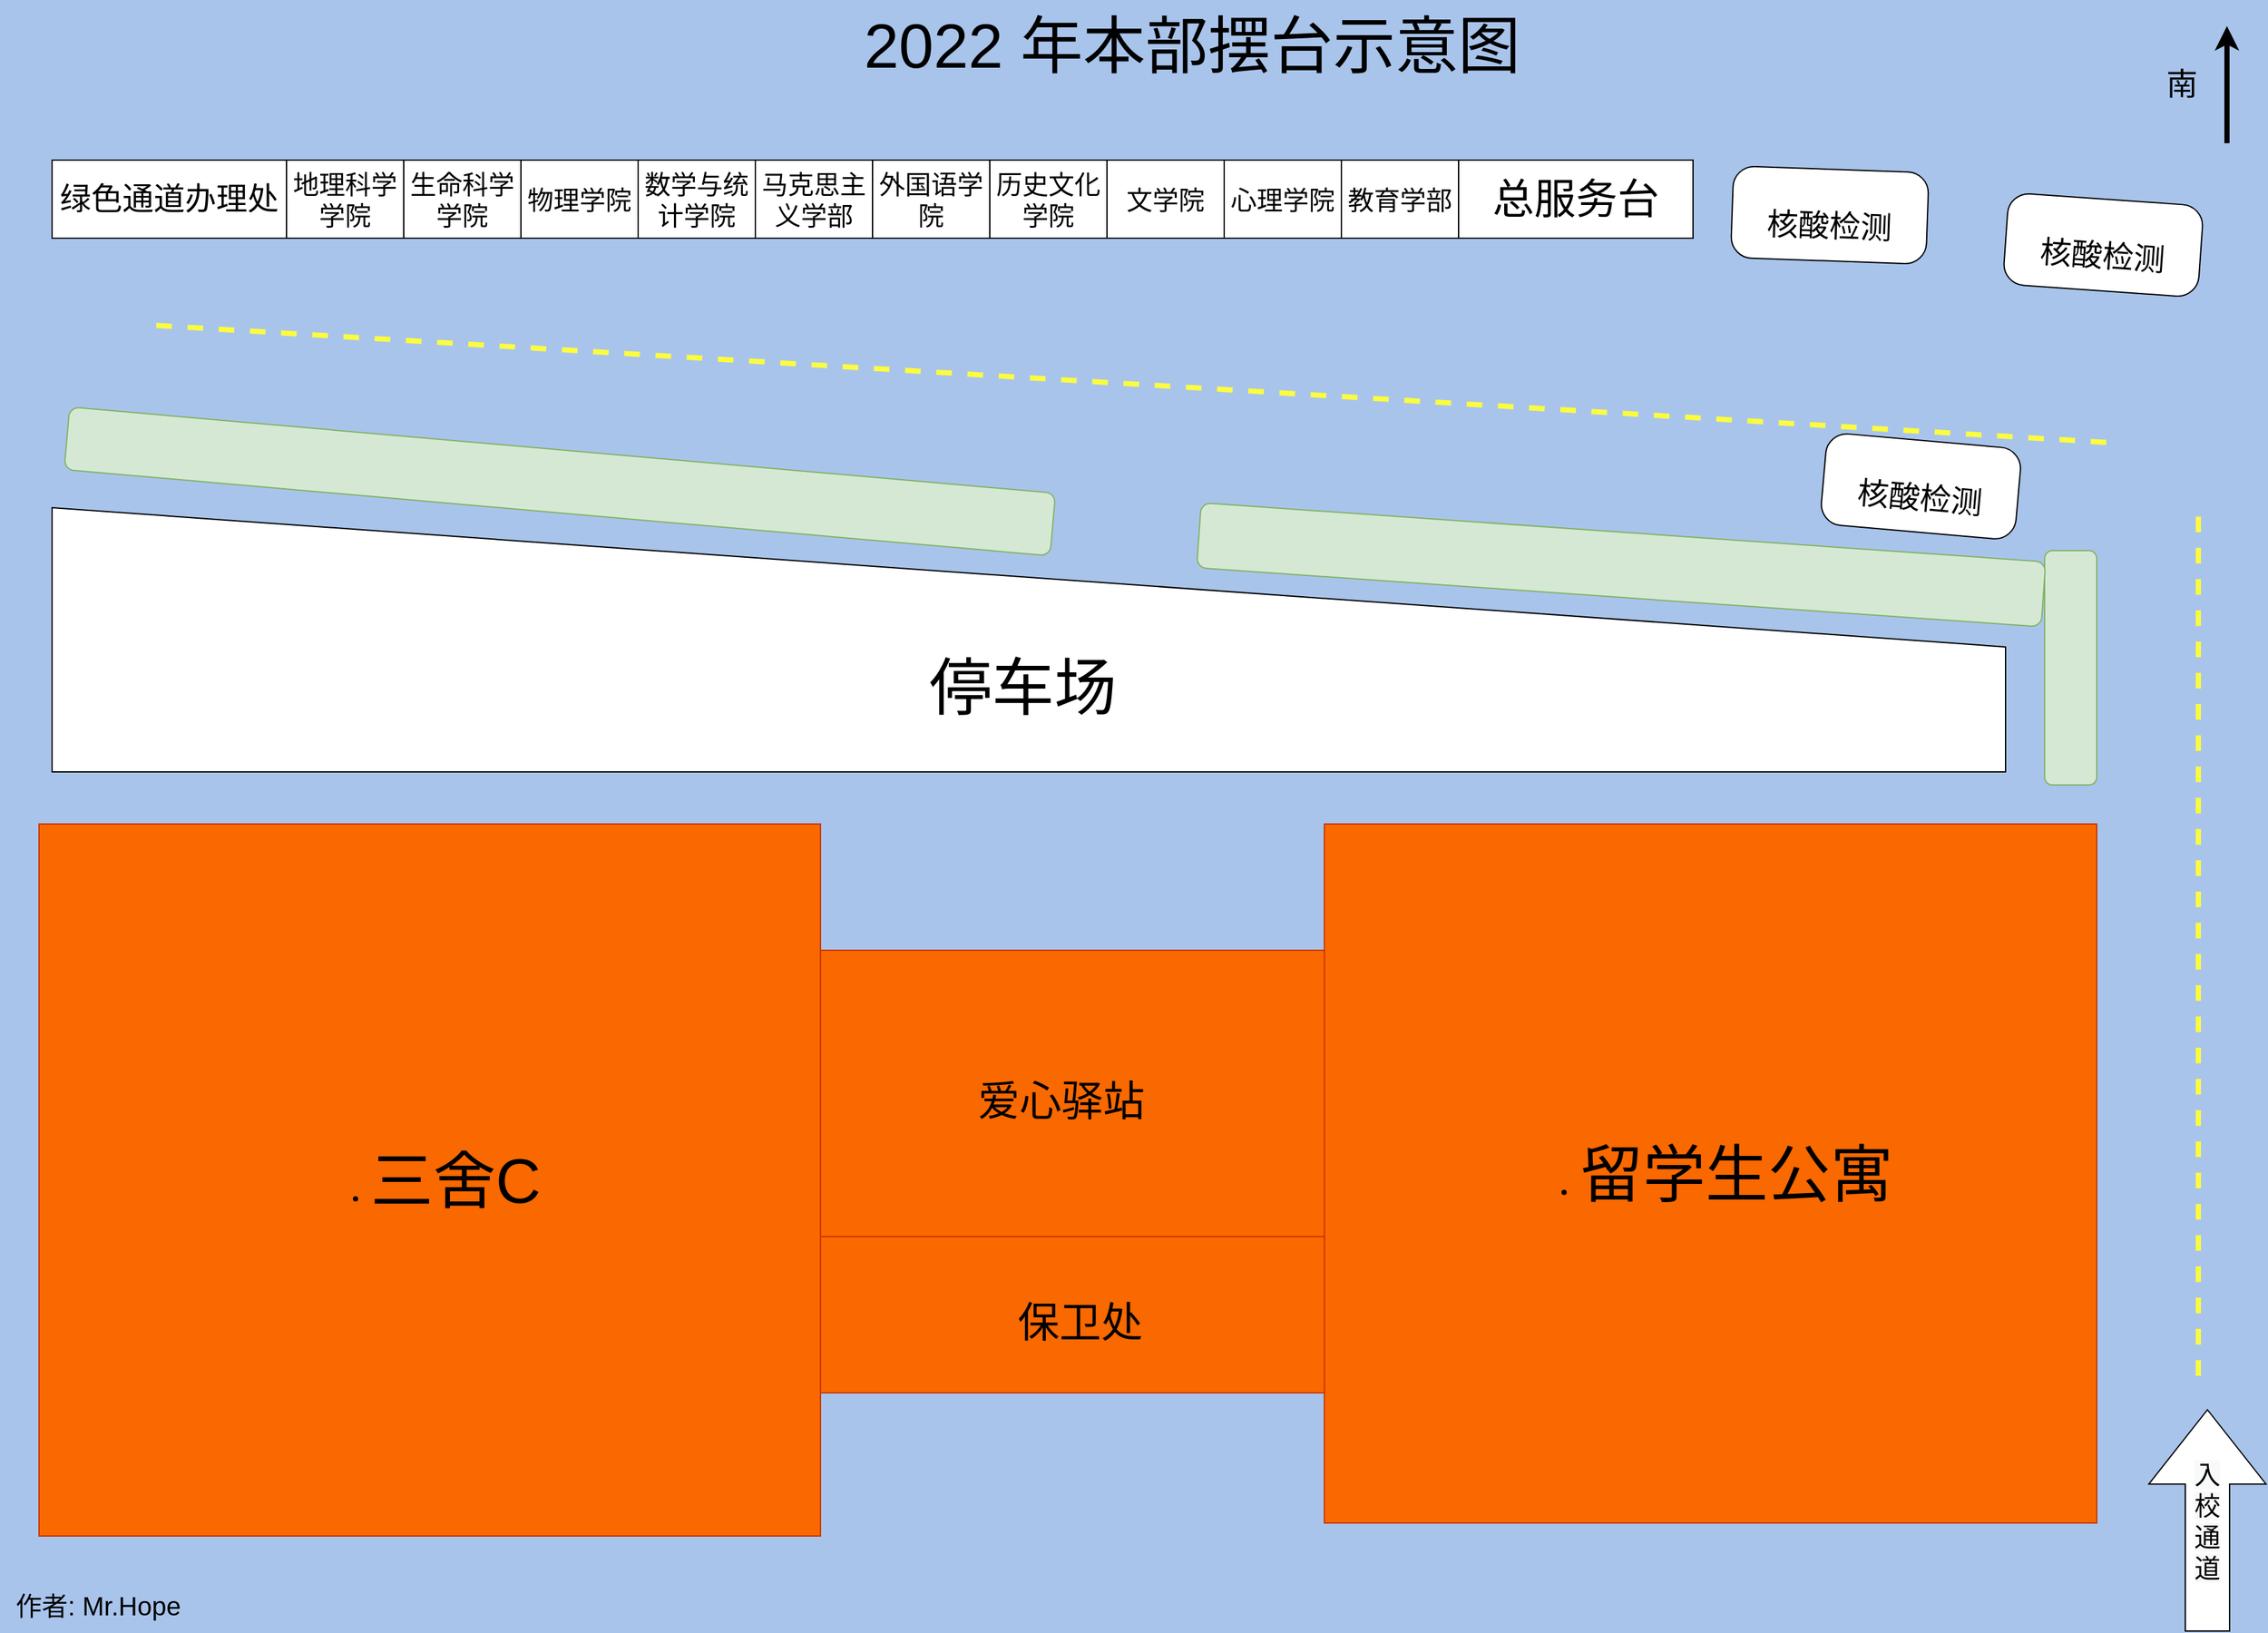 <mxfile version="20.2.7" type="device"><diagram id="Ui5sOVj6citz6IWkuLqR" name="第 1 页"><mxGraphModel dx="2418" dy="1368" grid="1" gridSize="10" guides="1" tooltips="1" connect="1" arrows="1" fold="1" page="1" pageScale="1" pageWidth="1800" pageHeight="1300" background="#A9C4EB" math="0" shadow="0"><root><mxCell id="0"/><mxCell id="1" parent="0"/><mxCell id="2yhWJLSUOvCclqhOJnbZ-4" value="&lt;font style=&quot;font-size: 32px;&quot;&gt;保卫处&lt;/font&gt;" style="rounded=0;whiteSpace=wrap;html=1;fontSize=48;fillColor=#fa6800;fontColor=#000000;strokeColor=#C73500;" vertex="1" parent="1"><mxGeometry x="637.5" y="980" width="402.5" height="120" as="geometry"/></mxCell><mxCell id="2yhWJLSUOvCclqhOJnbZ-3" value="&lt;font style=&quot;font-size: 32px;&quot;&gt;爱心驿站&lt;/font&gt;" style="rounded=0;whiteSpace=wrap;html=1;fontSize=48;fillColor=#fa6800;fontColor=#000000;strokeColor=#C73500;" vertex="1" parent="1"><mxGeometry x="610" y="760" width="430" height="220" as="geometry"/></mxCell><mxCell id="2yhWJLSUOvCclqhOJnbZ-1" value="&lt;ul&gt;&lt;li&gt;&lt;font style=&quot;font-size: 48px;&quot;&gt;留学生公寓&lt;/font&gt;&lt;/li&gt;&lt;/ul&gt;" style="rounded=0;whiteSpace=wrap;html=1;fillColor=#fa6800;fontColor=#000000;strokeColor=#C73500;" vertex="1" parent="1"><mxGeometry x="1026.94" y="663" width="593.06" height="537" as="geometry"/></mxCell><mxCell id="2yhWJLSUOvCclqhOJnbZ-2" value="&lt;ul&gt;&lt;li&gt;&lt;font style=&quot;font-size: 48px;&quot;&gt;三舍C&lt;/font&gt;&lt;/li&gt;&lt;/ul&gt;" style="rounded=0;whiteSpace=wrap;html=1;fillColor=#fa6800;fontColor=#000000;strokeColor=#C73500;" vertex="1" parent="1"><mxGeometry x="40" y="663" width="600" height="547" as="geometry"/></mxCell><mxCell id="2yhWJLSUOvCclqhOJnbZ-5" value="总服务台" style="rounded=0;whiteSpace=wrap;html=1;fontSize=32;" vertex="1" parent="1"><mxGeometry x="1130" y="153" width="180" height="60" as="geometry"/></mxCell><mxCell id="2yhWJLSUOvCclqhOJnbZ-6" value="教育学部" style="rounded=0;whiteSpace=wrap;html=1;fontSize=20;" vertex="1" parent="1"><mxGeometry x="1040" y="153" width="90" height="60" as="geometry"/></mxCell><mxCell id="2yhWJLSUOvCclqhOJnbZ-7" value="心理学院" style="rounded=0;whiteSpace=wrap;html=1;fontSize=20;" vertex="1" parent="1"><mxGeometry x="950" y="153" width="90" height="60" as="geometry"/></mxCell><mxCell id="2yhWJLSUOvCclqhOJnbZ-8" value="文学院" style="rounded=0;whiteSpace=wrap;html=1;fontSize=20;" vertex="1" parent="1"><mxGeometry x="860" y="153" width="90" height="60" as="geometry"/></mxCell><mxCell id="2yhWJLSUOvCclqhOJnbZ-9" value="历史文化学院" style="rounded=0;whiteSpace=wrap;html=1;fontSize=20;" vertex="1" parent="1"><mxGeometry x="770" y="153" width="90" height="60" as="geometry"/></mxCell><mxCell id="2yhWJLSUOvCclqhOJnbZ-10" value="外国语学院" style="rounded=0;whiteSpace=wrap;html=1;fontSize=20;" vertex="1" parent="1"><mxGeometry x="680" y="153" width="90" height="60" as="geometry"/></mxCell><mxCell id="2yhWJLSUOvCclqhOJnbZ-11" value="马克思主义学部" style="rounded=0;whiteSpace=wrap;html=1;fontSize=20;" vertex="1" parent="1"><mxGeometry x="590" y="153" width="90" height="60" as="geometry"/></mxCell><mxCell id="2yhWJLSUOvCclqhOJnbZ-12" value="数学与统计学院" style="rounded=0;whiteSpace=wrap;html=1;fontSize=20;" vertex="1" parent="1"><mxGeometry x="500" y="153" width="90" height="60" as="geometry"/></mxCell><mxCell id="2yhWJLSUOvCclqhOJnbZ-13" value="物理学院" style="rounded=0;whiteSpace=wrap;html=1;fontSize=20;" vertex="1" parent="1"><mxGeometry x="410" y="153" width="90" height="60" as="geometry"/></mxCell><mxCell id="2yhWJLSUOvCclqhOJnbZ-14" value="生命科学学院" style="rounded=0;whiteSpace=wrap;html=1;fontSize=20;" vertex="1" parent="1"><mxGeometry x="320" y="153" width="90" height="60" as="geometry"/></mxCell><mxCell id="2yhWJLSUOvCclqhOJnbZ-15" value="地理科学学院" style="rounded=0;whiteSpace=wrap;html=1;fontSize=20;" vertex="1" parent="1"><mxGeometry x="230" y="153" width="90" height="60" as="geometry"/></mxCell><mxCell id="2yhWJLSUOvCclqhOJnbZ-16" value="绿色通道办理处" style="rounded=0;whiteSpace=wrap;html=1;fontSize=24;" vertex="1" parent="1"><mxGeometry x="50" y="153" width="180" height="60" as="geometry"/></mxCell><mxCell id="2yhWJLSUOvCclqhOJnbZ-18" value="" style="rounded=1;whiteSpace=wrap;html=1;fontSize=24;fillColor=#d5e8d4;strokeColor=#82b366;" vertex="1" parent="1"><mxGeometry x="1580" y="453" width="40" height="180" as="geometry"/></mxCell><mxCell id="2yhWJLSUOvCclqhOJnbZ-19" value="" style="rounded=1;whiteSpace=wrap;html=1;fontSize=24;fillColor=#d5e8d4;strokeColor=#82b366;rotation=5;" vertex="1" parent="1"><mxGeometry x="59.96" y="375.68" width="759.87" height="48.25" as="geometry"/></mxCell><mxCell id="2yhWJLSUOvCclqhOJnbZ-20" value="" style="rounded=1;whiteSpace=wrap;html=1;fontSize=24;fillColor=#d5e8d4;strokeColor=#82b366;rotation=4;" vertex="1" parent="1"><mxGeometry x="929.83" y="438.87" width="650" height="50" as="geometry"/></mxCell><mxCell id="2yhWJLSUOvCclqhOJnbZ-22" value="" style="endArrow=none;dashed=1;html=1;strokeWidth=4;rounded=0;fontSize=48;fillColor=#e3c800;strokeColor=#FCFC3F;startSize=10;jumpSize=3;" edge="1" parent="1"><mxGeometry width="50" height="50" relative="1" as="geometry"><mxPoint x="130" y="280" as="sourcePoint"/><mxPoint x="1630" y="370" as="targetPoint"/></mxGeometry></mxCell><mxCell id="2yhWJLSUOvCclqhOJnbZ-24" value="" style="shape=manualInput;whiteSpace=wrap;html=1;rounded=0;fontSize=48;rotation=0;flipH=1;size=107;" vertex="1" parent="1"><mxGeometry x="50" y="420" width="1500" height="203" as="geometry"/></mxCell><mxCell id="2yhWJLSUOvCclqhOJnbZ-26" value="&lt;font style=&quot;font-size: 24px;&quot;&gt;核酸检测&lt;/font&gt;" style="rounded=1;whiteSpace=wrap;html=1;fontSize=48;rotation=5;arcSize=23;" vertex="1" parent="1"><mxGeometry x="1410" y="368.43" width="150" height="70.44" as="geometry"/></mxCell><mxCell id="2yhWJLSUOvCclqhOJnbZ-27" value="2022 年本部摆台示意图" style="text;html=1;resizable=0;autosize=1;align=center;verticalAlign=middle;points=[];fillColor=none;strokeColor=none;rounded=0;fontSize=48;" vertex="1" parent="1"><mxGeometry x="660" y="30" width="530" height="70" as="geometry"/></mxCell><mxCell id="2yhWJLSUOvCclqhOJnbZ-28" value="" style="endArrow=classic;html=1;rounded=0;fontSize=24;startSize=10;strokeColor=#000000;strokeWidth=4;jumpSize=3;" edge="1" parent="1"><mxGeometry width="50" height="50" relative="1" as="geometry"><mxPoint x="1720" y="140" as="sourcePoint"/><mxPoint x="1720" y="50" as="targetPoint"/></mxGeometry></mxCell><mxCell id="2yhWJLSUOvCclqhOJnbZ-29" value="南" style="text;html=1;resizable=0;autosize=1;align=center;verticalAlign=middle;points=[];fillColor=none;strokeColor=none;rounded=0;fontSize=24;" vertex="1" parent="1"><mxGeometry x="1660" y="75" width="50" height="40" as="geometry"/></mxCell><mxCell id="2yhWJLSUOvCclqhOJnbZ-32" value="&lt;font style=&quot;font-size: 20px;&quot;&gt;作者: Mr.Hope&lt;/font&gt;" style="text;html=1;resizable=0;autosize=1;align=center;verticalAlign=middle;points=[];fillColor=none;strokeColor=none;rounded=0;fontSize=20;" vertex="1" parent="1"><mxGeometry x="10" y="1243" width="150" height="40" as="geometry"/></mxCell><mxCell id="2yhWJLSUOvCclqhOJnbZ-33" value="" style="endArrow=none;dashed=1;html=1;strokeWidth=4;rounded=0;fontSize=48;fillColor=#e3c800;strokeColor=#FCFC3F;startSize=10;jumpSize=3;" edge="1" parent="1"><mxGeometry width="50" height="50" relative="1" as="geometry"><mxPoint x="1698" y="1086.93" as="sourcePoint"/><mxPoint x="1698" y="423.93" as="targetPoint"/></mxGeometry></mxCell><mxCell id="2yhWJLSUOvCclqhOJnbZ-34" value="&lt;span style=&quot;background-color: rgb(248, 249, 250);&quot;&gt;入&lt;br&gt;校&lt;br&gt;通&lt;br&gt;道&lt;/span&gt;" style="shape=singleArrow;direction=west;whiteSpace=wrap;html=1;rounded=0;fontSize=20;rotation=90;arrowWidth=0.378;arrowSize=0.336;horizontal=0;" vertex="1" parent="1"><mxGeometry x="1620" y="1153" width="170" height="90" as="geometry"/></mxCell><mxCell id="2yhWJLSUOvCclqhOJnbZ-36" value="&lt;span style=&quot;font-size: 48px;&quot;&gt;停车场&lt;/span&gt;" style="text;html=1;resizable=0;autosize=1;align=center;verticalAlign=middle;points=[];fillColor=none;strokeColor=none;rounded=0;fontSize=20;" vertex="1" parent="1"><mxGeometry x="710" y="523" width="170" height="70" as="geometry"/></mxCell><mxCell id="2yhWJLSUOvCclqhOJnbZ-37" value="&lt;font style=&quot;font-size: 24px;&quot;&gt;核酸检测&lt;/font&gt;" style="rounded=1;whiteSpace=wrap;html=1;fontSize=48;rotation=4;arcSize=23;" vertex="1" parent="1"><mxGeometry x="1550" y="183" width="150" height="70.44" as="geometry"/></mxCell><mxCell id="2yhWJLSUOvCclqhOJnbZ-38" value="&lt;font style=&quot;font-size: 24px;&quot;&gt;核酸检测&lt;/font&gt;" style="rounded=1;whiteSpace=wrap;html=1;fontSize=48;rotation=2;arcSize=23;" vertex="1" parent="1"><mxGeometry x="1340" y="160" width="150" height="70.44" as="geometry"/></mxCell></root></mxGraphModel></diagram></mxfile>